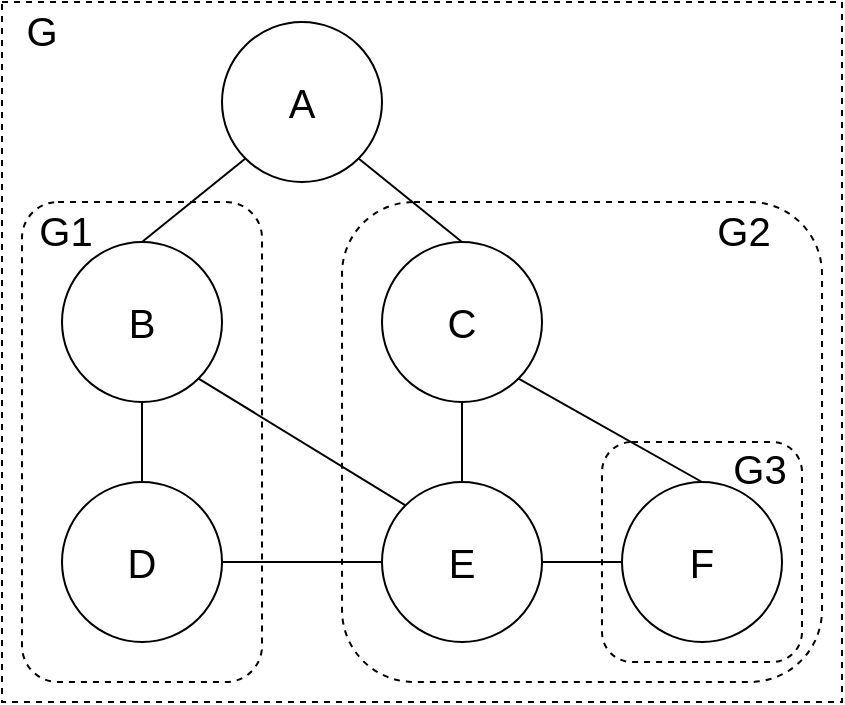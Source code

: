 <mxfile version="12.9.2" type="device"><diagram id="p30kF6XqpRPl01Zw7Wrr" name="Page-1"><mxGraphModel dx="865" dy="479" grid="1" gridSize="10" guides="1" tooltips="1" connect="1" arrows="1" fold="1" page="1" pageScale="1" pageWidth="850" pageHeight="1100" math="0" shadow="0"><root><mxCell id="0"/><mxCell id="1" parent="0"/><mxCell id="2sYL9Y1XCseWsi4DSj8y-24" value="" style="rounded=0;whiteSpace=wrap;html=1;dashed=1;fillColor=none;fontSize=20;" vertex="1" parent="1"><mxGeometry x="90" y="120" width="420" height="350" as="geometry"/></mxCell><mxCell id="2sYL9Y1XCseWsi4DSj8y-7" style="rounded=0;orthogonalLoop=1;jettySize=auto;html=1;exitX=0;exitY=1;exitDx=0;exitDy=0;entryX=0.5;entryY=0;entryDx=0;entryDy=0;fontSize=20;endArrow=none;endFill=0;" edge="1" parent="1" source="2sYL9Y1XCseWsi4DSj8y-1" target="2sYL9Y1XCseWsi4DSj8y-2"><mxGeometry relative="1" as="geometry"/></mxCell><mxCell id="2sYL9Y1XCseWsi4DSj8y-9" style="edgeStyle=none;rounded=0;orthogonalLoop=1;jettySize=auto;html=1;exitX=1;exitY=1;exitDx=0;exitDy=0;entryX=0.5;entryY=0;entryDx=0;entryDy=0;endArrow=none;endFill=0;fontSize=20;" edge="1" parent="1" source="2sYL9Y1XCseWsi4DSj8y-1" target="2sYL9Y1XCseWsi4DSj8y-3"><mxGeometry relative="1" as="geometry"/></mxCell><mxCell id="2sYL9Y1XCseWsi4DSj8y-1" value="A" style="ellipse;whiteSpace=wrap;html=1;aspect=fixed;fontSize=20;" vertex="1" parent="1"><mxGeometry x="200" y="130" width="80" height="80" as="geometry"/></mxCell><mxCell id="2sYL9Y1XCseWsi4DSj8y-14" style="edgeStyle=none;rounded=0;orthogonalLoop=1;jettySize=auto;html=1;exitX=0.5;exitY=1;exitDx=0;exitDy=0;entryX=0.5;entryY=0;entryDx=0;entryDy=0;endArrow=none;endFill=0;fontSize=20;" edge="1" parent="1" source="2sYL9Y1XCseWsi4DSj8y-2" target="2sYL9Y1XCseWsi4DSj8y-4"><mxGeometry relative="1" as="geometry"/></mxCell><mxCell id="2sYL9Y1XCseWsi4DSj8y-15" style="edgeStyle=none;rounded=0;orthogonalLoop=1;jettySize=auto;html=1;exitX=1;exitY=1;exitDx=0;exitDy=0;entryX=0;entryY=0;entryDx=0;entryDy=0;endArrow=none;endFill=0;fontSize=20;" edge="1" parent="1" source="2sYL9Y1XCseWsi4DSj8y-2" target="2sYL9Y1XCseWsi4DSj8y-5"><mxGeometry relative="1" as="geometry"/></mxCell><mxCell id="2sYL9Y1XCseWsi4DSj8y-2" value="B" style="ellipse;whiteSpace=wrap;html=1;aspect=fixed;fontSize=20;" vertex="1" parent="1"><mxGeometry x="120" y="240" width="80" height="80" as="geometry"/></mxCell><mxCell id="2sYL9Y1XCseWsi4DSj8y-10" style="edgeStyle=none;rounded=0;orthogonalLoop=1;jettySize=auto;html=1;exitX=0.5;exitY=1;exitDx=0;exitDy=0;entryX=0.5;entryY=0;entryDx=0;entryDy=0;endArrow=none;endFill=0;fontSize=20;" edge="1" parent="1" source="2sYL9Y1XCseWsi4DSj8y-3" target="2sYL9Y1XCseWsi4DSj8y-5"><mxGeometry relative="1" as="geometry"/></mxCell><mxCell id="2sYL9Y1XCseWsi4DSj8y-11" style="edgeStyle=none;rounded=0;orthogonalLoop=1;jettySize=auto;html=1;exitX=1;exitY=1;exitDx=0;exitDy=0;entryX=0.5;entryY=0;entryDx=0;entryDy=0;endArrow=none;endFill=0;fontSize=20;" edge="1" parent="1" source="2sYL9Y1XCseWsi4DSj8y-3" target="2sYL9Y1XCseWsi4DSj8y-6"><mxGeometry relative="1" as="geometry"/></mxCell><mxCell id="2sYL9Y1XCseWsi4DSj8y-3" value="C" style="ellipse;whiteSpace=wrap;html=1;aspect=fixed;fontSize=20;" vertex="1" parent="1"><mxGeometry x="280" y="240" width="80" height="80" as="geometry"/></mxCell><mxCell id="2sYL9Y1XCseWsi4DSj8y-4" value="D" style="ellipse;whiteSpace=wrap;html=1;aspect=fixed;fontSize=20;" vertex="1" parent="1"><mxGeometry x="120" y="360" width="80" height="80" as="geometry"/></mxCell><mxCell id="2sYL9Y1XCseWsi4DSj8y-12" style="edgeStyle=none;rounded=0;orthogonalLoop=1;jettySize=auto;html=1;exitX=1;exitY=0.5;exitDx=0;exitDy=0;entryX=0;entryY=0.5;entryDx=0;entryDy=0;endArrow=none;endFill=0;fontSize=20;" edge="1" parent="1" source="2sYL9Y1XCseWsi4DSj8y-5" target="2sYL9Y1XCseWsi4DSj8y-6"><mxGeometry relative="1" as="geometry"/></mxCell><mxCell id="2sYL9Y1XCseWsi4DSj8y-13" style="edgeStyle=none;rounded=0;orthogonalLoop=1;jettySize=auto;html=1;exitX=0;exitY=0.5;exitDx=0;exitDy=0;entryX=1;entryY=0.5;entryDx=0;entryDy=0;endArrow=none;endFill=0;fontSize=20;" edge="1" parent="1" source="2sYL9Y1XCseWsi4DSj8y-5" target="2sYL9Y1XCseWsi4DSj8y-4"><mxGeometry relative="1" as="geometry"/></mxCell><mxCell id="2sYL9Y1XCseWsi4DSj8y-5" value="E" style="ellipse;whiteSpace=wrap;html=1;aspect=fixed;fontSize=20;" vertex="1" parent="1"><mxGeometry x="280" y="360" width="80" height="80" as="geometry"/></mxCell><mxCell id="2sYL9Y1XCseWsi4DSj8y-6" value="F" style="ellipse;whiteSpace=wrap;html=1;aspect=fixed;fontSize=20;" vertex="1" parent="1"><mxGeometry x="400" y="360" width="80" height="80" as="geometry"/></mxCell><mxCell id="2sYL9Y1XCseWsi4DSj8y-16" value="" style="rounded=1;whiteSpace=wrap;html=1;fontSize=20;fillColor=none;dashed=1;" vertex="1" parent="1"><mxGeometry x="100" y="220" width="120" height="240" as="geometry"/></mxCell><mxCell id="2sYL9Y1XCseWsi4DSj8y-22" value="" style="rounded=1;whiteSpace=wrap;html=1;fontSize=20;fillColor=none;dashed=1;perimeterSpacing=0;" vertex="1" parent="1"><mxGeometry x="260" y="220" width="240" height="240" as="geometry"/></mxCell><mxCell id="2sYL9Y1XCseWsi4DSj8y-25" value="G" style="text;html=1;strokeColor=none;fillColor=none;align=center;verticalAlign=middle;whiteSpace=wrap;rounded=0;dashed=1;fontSize=20;" vertex="1" parent="1"><mxGeometry x="90" y="124" width="40" height="20" as="geometry"/></mxCell><mxCell id="2sYL9Y1XCseWsi4DSj8y-26" value="G1" style="text;html=1;strokeColor=none;fillColor=none;align=center;verticalAlign=middle;whiteSpace=wrap;rounded=0;dashed=1;fontSize=20;" vertex="1" parent="1"><mxGeometry x="102" y="224" width="40" height="20" as="geometry"/></mxCell><mxCell id="2sYL9Y1XCseWsi4DSj8y-27" value="&lt;div&gt;G2&lt;/div&gt;" style="text;html=1;strokeColor=none;fillColor=none;align=center;verticalAlign=middle;whiteSpace=wrap;rounded=0;dashed=1;fontSize=20;" vertex="1" parent="1"><mxGeometry x="441" y="224" width="40" height="20" as="geometry"/></mxCell><mxCell id="2sYL9Y1XCseWsi4DSj8y-29" value="" style="rounded=1;whiteSpace=wrap;html=1;dashed=1;fillColor=none;fontSize=20;" vertex="1" parent="1"><mxGeometry x="390" y="340" width="100" height="110" as="geometry"/></mxCell><mxCell id="2sYL9Y1XCseWsi4DSj8y-30" value="&lt;div&gt;G3&lt;/div&gt;" style="text;html=1;strokeColor=none;fillColor=none;align=center;verticalAlign=middle;whiteSpace=wrap;rounded=0;dashed=1;fontSize=20;" vertex="1" parent="1"><mxGeometry x="449" y="343" width="40" height="20" as="geometry"/></mxCell></root></mxGraphModel></diagram></mxfile>